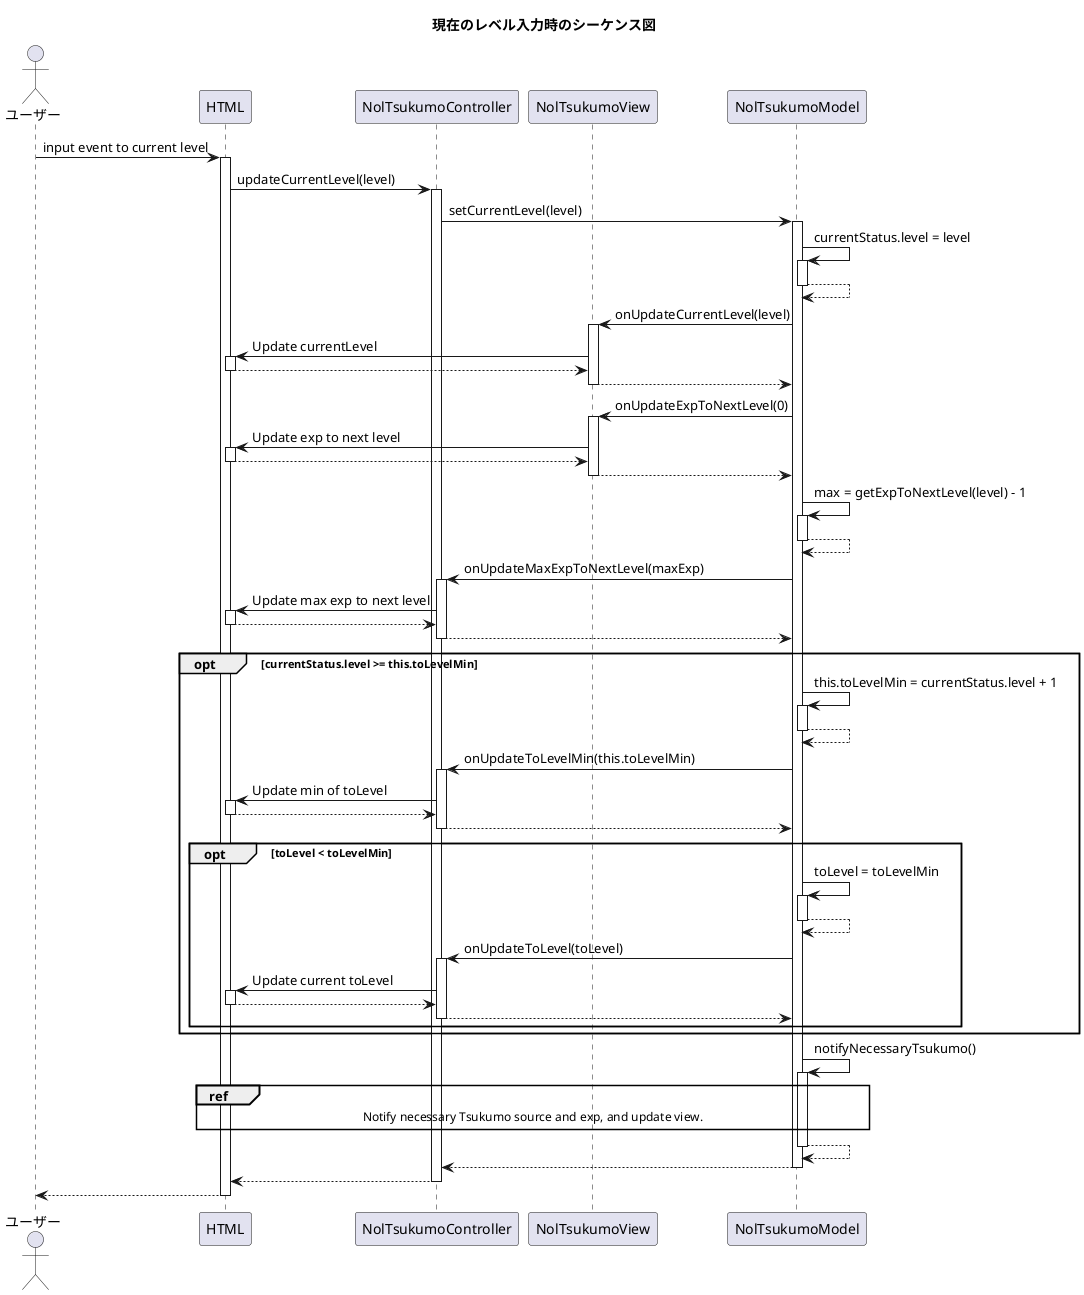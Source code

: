 @startuml

title 現在のレベル入力時のシーケンス図

actor ユーザー as user
participant HTML
participant NolTsukumoController
participant NolTsukumoView
participant NolTsukumoModel

user -> HTML++ : input event to current level
                  HTML -> NolTsukumoController++ : updateCurrentLevel(level)
                    NolTsukumoController -> NolTsukumoModel++ : setCurrentLevel(level)
                      NolTsukumoModel -> NolTsukumoModel++ : currentStatus.level = level
                      return
                      NolTsukumoModel -> NolTsukumoView++ : onUpdateCurrentLevel(level)
                              NolTsukumoView -> HTML++ : Update currentLevel
                              return
                      return
                      NolTsukumoModel -> NolTsukumoView++ : onUpdateExpToNextLevel(0)
                        NolTsukumoView -> HTML++ : Update exp to next level
                        return
                      return
                      NolTsukumoModel -> NolTsukumoModel++ : max = getExpToNextLevel(level) - 1
                      return
                      NolTsukumoModel -> NolTsukumoController++ : onUpdateMaxExpToNextLevel(maxExp)
                        NolTsukumoController -> HTML++ : Update max exp to next level
                        return
                      return
                      opt currentStatus.level >= this.toLevelMin
                        NolTsukumoModel -> NolTsukumoModel++ : this.toLevelMin = currentStatus.level + 1
                        return
                        NolTsukumoModel -> NolTsukumoController++ : onUpdateToLevelMin(this.toLevelMin)
                          NolTsukumoController -> HTML++ : Update min of toLevel
                          return        
                        return
                        opt toLevel < toLevelMin
                          NolTsukumoModel -> NolTsukumoModel++ : toLevel = toLevelMin
                          return
                          NolTsukumoModel -> NolTsukumoController++ : onUpdateToLevel(toLevel)
                            NolTsukumoController -> HTML++ : Update current toLevel
                            return        
                          return
                        end
                      end
                      NolTsukumoModel -> NolTsukumoModel++ : notifyNecessaryTsukumo()
                        ref over NolTsukumoModel, NolTsukumoView, HTML
                          Notify necessary Tsukumo source and exp, and update view.
                      end ref
                      return
                    return
                  return    
return

@enduml
